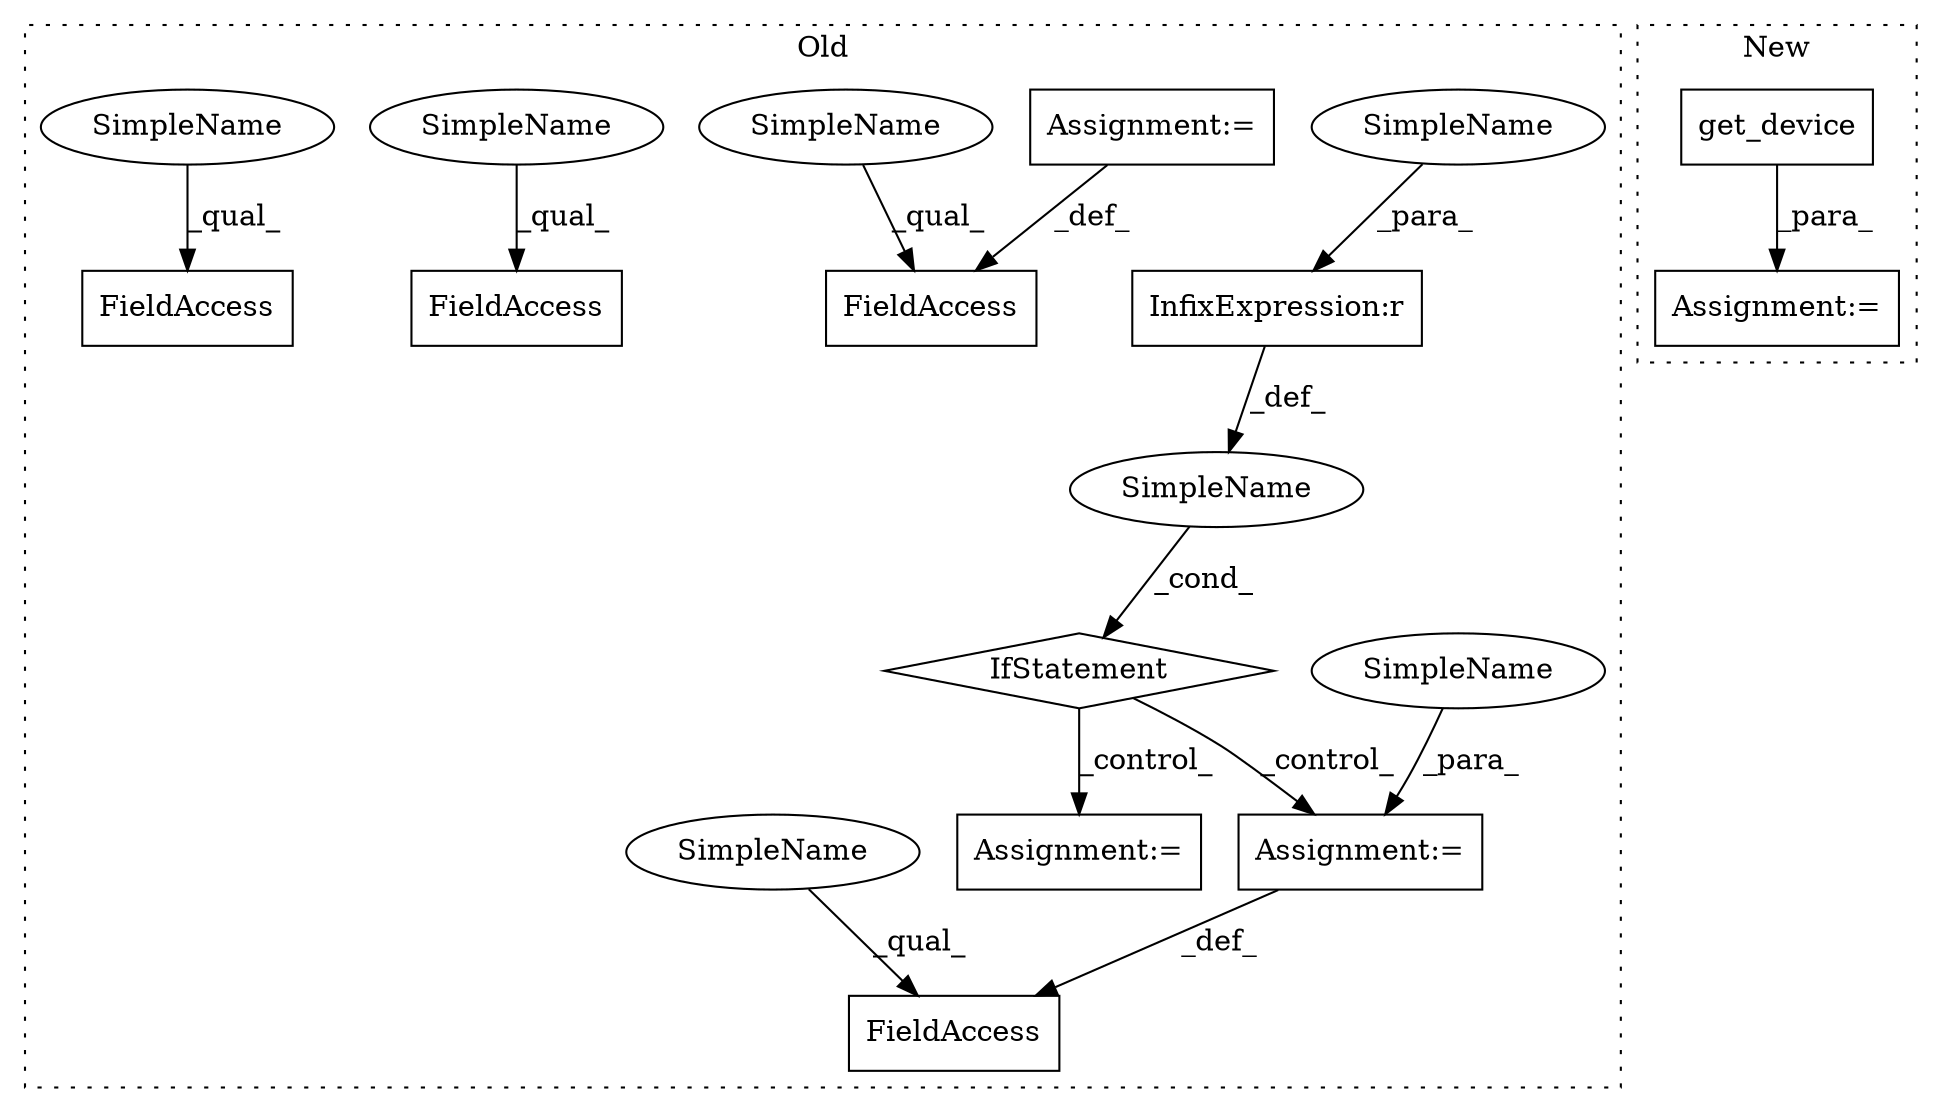 digraph G {
subgraph cluster0 {
1 [label="IfStatement" a="25" s="320,338" l="4,2" shape="diamond"];
4 [label="SimpleName" a="42" s="" l="" shape="ellipse"];
5 [label="Assignment:=" a="7" s="538" l="1" shape="box"];
6 [label="InfixExpression:r" a="27" s="330" l="4" shape="box"];
7 [label="Assignment:=" a="7" s="487" l="1" shape="box"];
8 [label="FieldAccess" a="22" s="527" l="11" shape="box"];
9 [label="FieldAccess" a="22" s="295" l="12" shape="box"];
10 [label="FieldAccess" a="22" s="557" l="11" shape="box"];
11 [label="FieldAccess" a="22" s="348" l="11" shape="box"];
12 [label="Assignment:=" a="7" s="307" l="1" shape="box"];
13 [label="SimpleName" a="42" s="539" l="6" shape="ellipse"];
14 [label="SimpleName" a="42" s="324" l="6" shape="ellipse"];
15 [label="SimpleName" a="42" s="348" l="4" shape="ellipse"];
16 [label="SimpleName" a="42" s="527" l="4" shape="ellipse"];
17 [label="SimpleName" a="42" s="295" l="4" shape="ellipse"];
18 [label="SimpleName" a="42" s="557" l="4" shape="ellipse"];
label = "Old";
style="dotted";
}
subgraph cluster1 {
2 [label="get_device" a="32" s="639,656" l="11,1" shape="box"];
3 [label="Assignment:=" a="7" s="638" l="1" shape="box"];
label = "New";
style="dotted";
}
1 -> 7 [label="_control_"];
1 -> 5 [label="_control_"];
2 -> 3 [label="_para_"];
4 -> 1 [label="_cond_"];
5 -> 8 [label="_def_"];
6 -> 4 [label="_def_"];
12 -> 9 [label="_def_"];
13 -> 5 [label="_para_"];
14 -> 6 [label="_para_"];
15 -> 11 [label="_qual_"];
16 -> 8 [label="_qual_"];
17 -> 9 [label="_qual_"];
18 -> 10 [label="_qual_"];
}